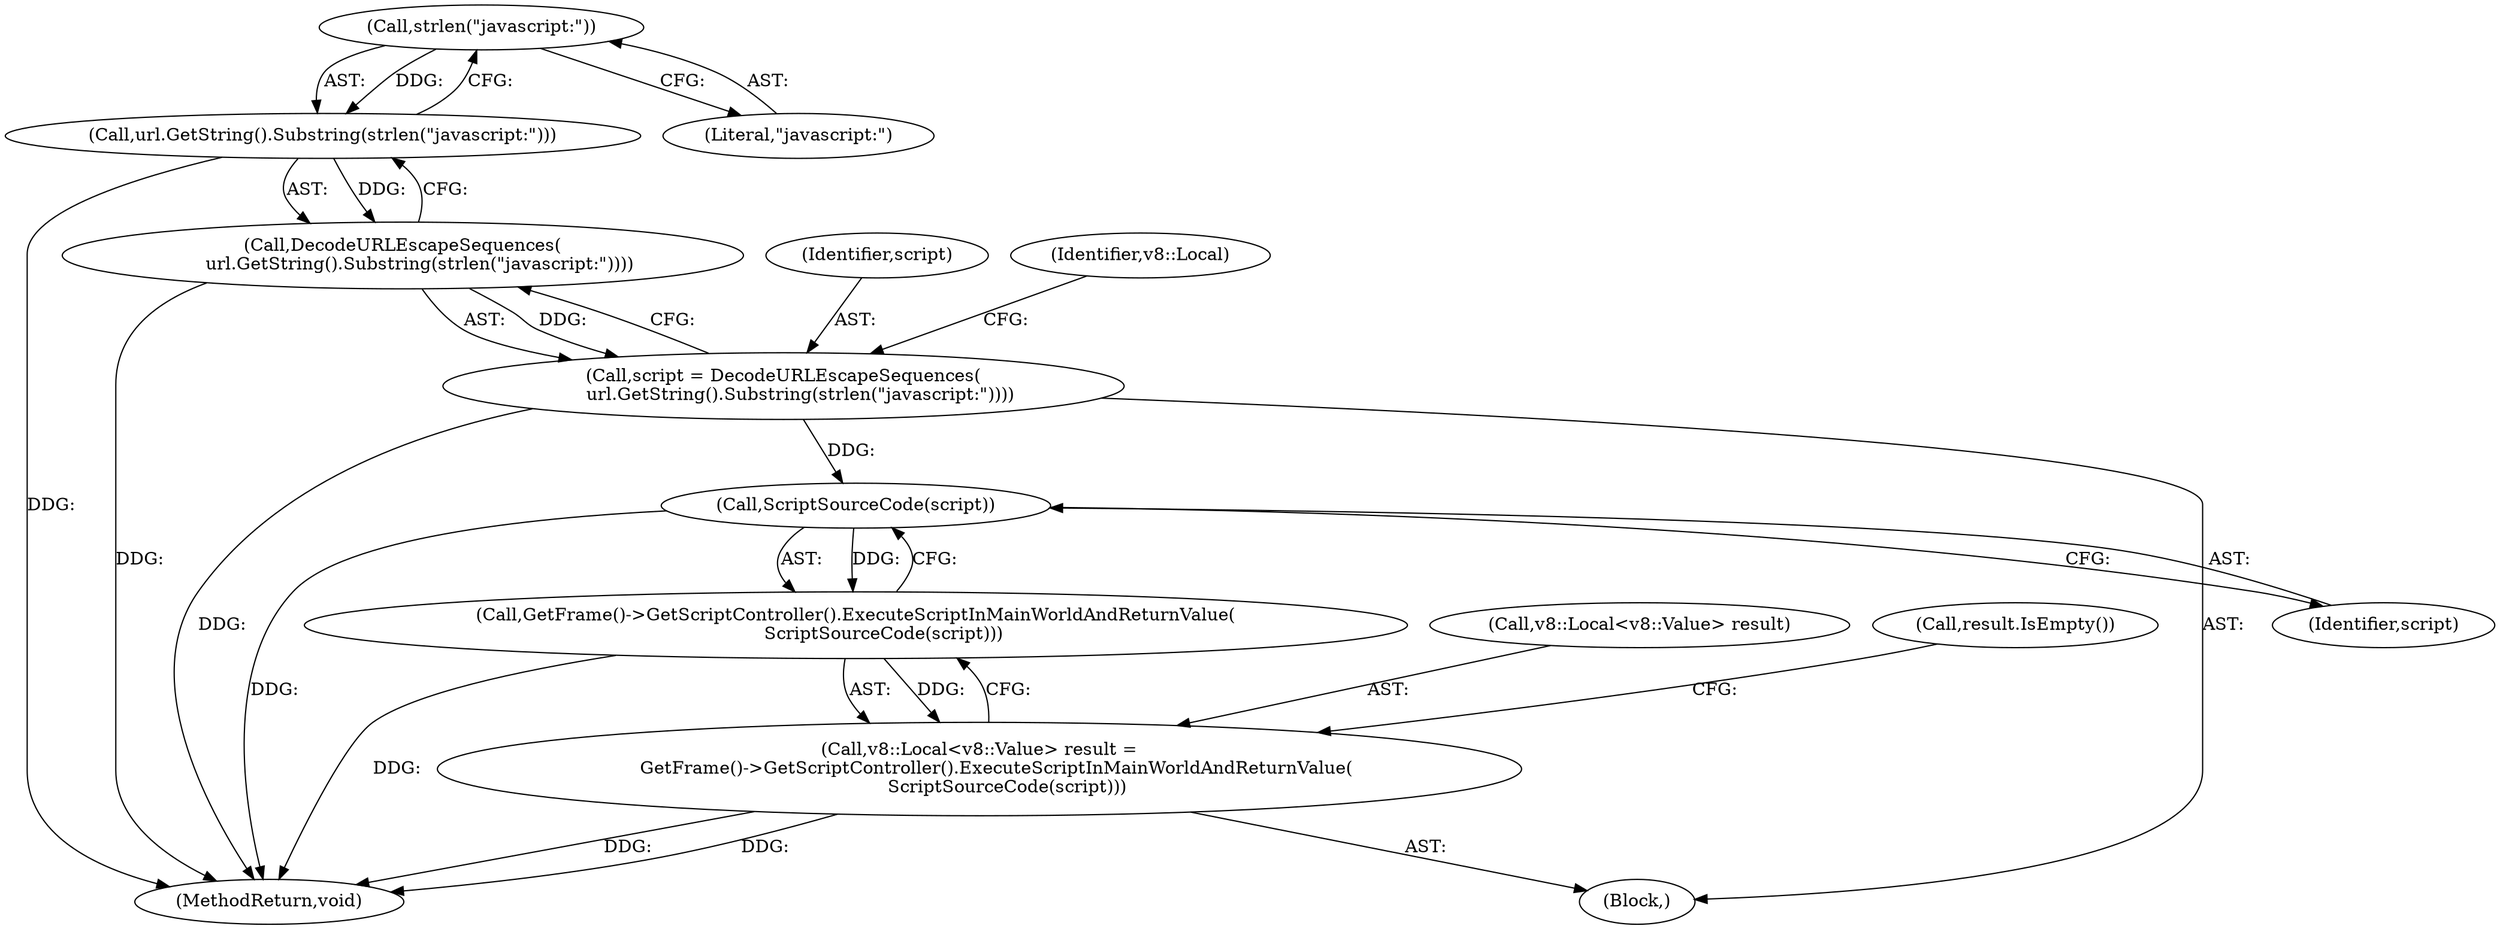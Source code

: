 digraph "0_Chrome_0ab2412a104d2f235d7b9fe19d30ef605a410832_1@API" {
"1000125" [label="(Call,strlen(\"javascript:\"))"];
"1000124" [label="(Call,url.GetString().Substring(strlen(\"javascript:\")))"];
"1000123" [label="(Call,DecodeURLEscapeSequences(\n      url.GetString().Substring(strlen(\"javascript:\"))))"];
"1000121" [label="(Call,script = DecodeURLEscapeSequences(\n      url.GetString().Substring(strlen(\"javascript:\"))))"];
"1000136" [label="(Call,ScriptSourceCode(script))"];
"1000135" [label="(Call,GetFrame()->GetScriptController().ExecuteScriptInMainWorldAndReturnValue(\n          ScriptSourceCode(script)))"];
"1000129" [label="(Call,v8::Local<v8::Value> result =\n      GetFrame()->GetScriptController().ExecuteScriptInMainWorldAndReturnValue(\n          ScriptSourceCode(script)))"];
"1000122" [label="(Identifier,script)"];
"1000135" [label="(Call,GetFrame()->GetScriptController().ExecuteScriptInMainWorldAndReturnValue(\n          ScriptSourceCode(script)))"];
"1000151" [label="(MethodReturn,void)"];
"1000131" [label="(Identifier,v8::Local)"];
"1000126" [label="(Literal,\"javascript:\")"];
"1000130" [label="(Call,v8::Local<v8::Value> result)"];
"1000121" [label="(Call,script = DecodeURLEscapeSequences(\n      url.GetString().Substring(strlen(\"javascript:\"))))"];
"1000129" [label="(Call,v8::Local<v8::Value> result =\n      GetFrame()->GetScriptController().ExecuteScriptInMainWorldAndReturnValue(\n          ScriptSourceCode(script)))"];
"1000136" [label="(Call,ScriptSourceCode(script))"];
"1000125" [label="(Call,strlen(\"javascript:\"))"];
"1000102" [label="(Block,)"];
"1000140" [label="(Call,result.IsEmpty())"];
"1000137" [label="(Identifier,script)"];
"1000123" [label="(Call,DecodeURLEscapeSequences(\n      url.GetString().Substring(strlen(\"javascript:\"))))"];
"1000124" [label="(Call,url.GetString().Substring(strlen(\"javascript:\")))"];
"1000125" -> "1000124"  [label="AST: "];
"1000125" -> "1000126"  [label="CFG: "];
"1000126" -> "1000125"  [label="AST: "];
"1000124" -> "1000125"  [label="CFG: "];
"1000125" -> "1000124"  [label="DDG: "];
"1000124" -> "1000123"  [label="AST: "];
"1000123" -> "1000124"  [label="CFG: "];
"1000124" -> "1000151"  [label="DDG: "];
"1000124" -> "1000123"  [label="DDG: "];
"1000123" -> "1000121"  [label="AST: "];
"1000121" -> "1000123"  [label="CFG: "];
"1000123" -> "1000151"  [label="DDG: "];
"1000123" -> "1000121"  [label="DDG: "];
"1000121" -> "1000102"  [label="AST: "];
"1000122" -> "1000121"  [label="AST: "];
"1000131" -> "1000121"  [label="CFG: "];
"1000121" -> "1000151"  [label="DDG: "];
"1000121" -> "1000136"  [label="DDG: "];
"1000136" -> "1000135"  [label="AST: "];
"1000136" -> "1000137"  [label="CFG: "];
"1000137" -> "1000136"  [label="AST: "];
"1000135" -> "1000136"  [label="CFG: "];
"1000136" -> "1000151"  [label="DDG: "];
"1000136" -> "1000135"  [label="DDG: "];
"1000135" -> "1000129"  [label="AST: "];
"1000129" -> "1000135"  [label="CFG: "];
"1000135" -> "1000151"  [label="DDG: "];
"1000135" -> "1000129"  [label="DDG: "];
"1000129" -> "1000102"  [label="AST: "];
"1000130" -> "1000129"  [label="AST: "];
"1000140" -> "1000129"  [label="CFG: "];
"1000129" -> "1000151"  [label="DDG: "];
"1000129" -> "1000151"  [label="DDG: "];
}
